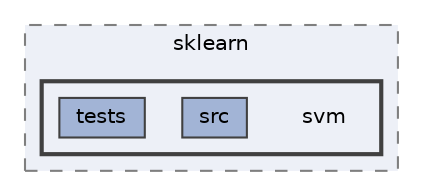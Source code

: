 digraph "/home/jam/Research/IRES-2025/dev/src/llm-scripts/testing/hypothesis-testing/hyp-env/lib/python3.12/site-packages/sklearn/svm"
{
 // LATEX_PDF_SIZE
  bgcolor="transparent";
  edge [fontname=Helvetica,fontsize=10,labelfontname=Helvetica,labelfontsize=10];
  node [fontname=Helvetica,fontsize=10,shape=box,height=0.2,width=0.4];
  compound=true
  subgraph clusterdir_95412a8f6746b9685e089ed9447bfec4 {
    graph [ bgcolor="#edf0f7", pencolor="grey50", label="sklearn", fontname=Helvetica,fontsize=10 style="filled,dashed", URL="dir_95412a8f6746b9685e089ed9447bfec4.html",tooltip=""]
  subgraph clusterdir_192d80255c4e70e400ecbf7cf6acbf35 {
    graph [ bgcolor="#edf0f7", pencolor="grey25", label="", fontname=Helvetica,fontsize=10 style="filled,bold", URL="dir_192d80255c4e70e400ecbf7cf6acbf35.html",tooltip=""]
    dir_192d80255c4e70e400ecbf7cf6acbf35 [shape=plaintext, label="svm"];
  dir_2f6501728d7804f394b0c33363c7ee0d [label="src", fillcolor="#a2b4d6", color="grey25", style="filled", URL="dir_2f6501728d7804f394b0c33363c7ee0d.html",tooltip=""];
  dir_db37e256f6d3f4c419083f3800fdce02 [label="tests", fillcolor="#a2b4d6", color="grey25", style="filled", URL="dir_db37e256f6d3f4c419083f3800fdce02.html",tooltip=""];
  }
  }
}
